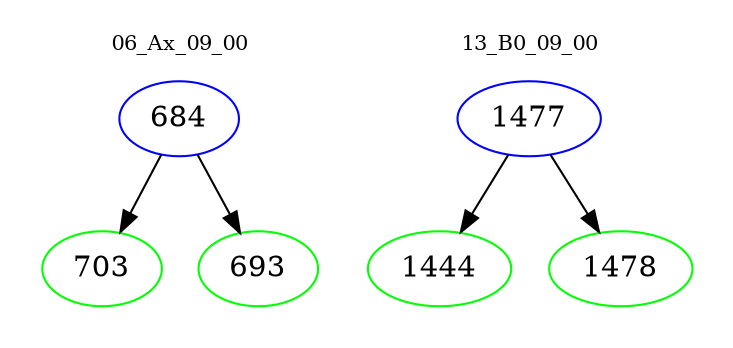 digraph{
subgraph cluster_0 {
color = white
label = "06_Ax_09_00";
fontsize=10;
T0_684 [label="684", color="blue"]
T0_684 -> T0_703 [color="black"]
T0_703 [label="703", color="green"]
T0_684 -> T0_693 [color="black"]
T0_693 [label="693", color="green"]
}
subgraph cluster_1 {
color = white
label = "13_B0_09_00";
fontsize=10;
T1_1477 [label="1477", color="blue"]
T1_1477 -> T1_1444 [color="black"]
T1_1444 [label="1444", color="green"]
T1_1477 -> T1_1478 [color="black"]
T1_1478 [label="1478", color="green"]
}
}
